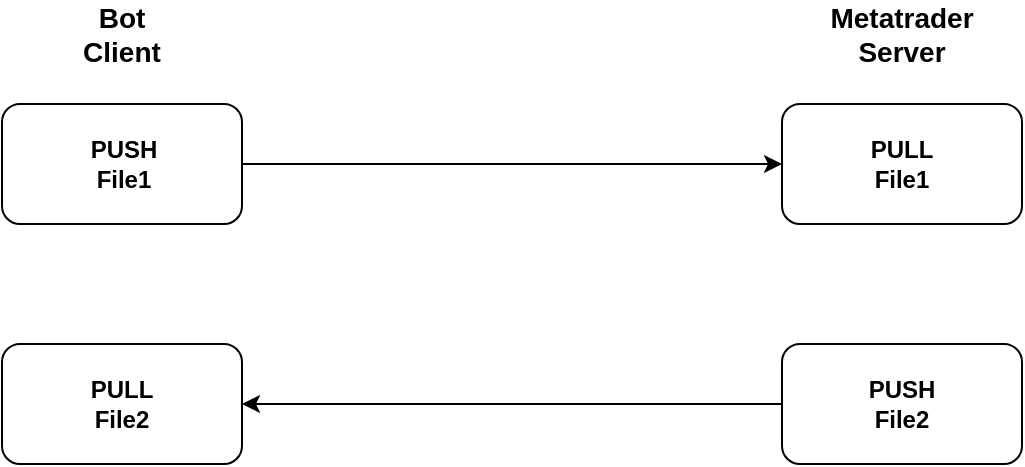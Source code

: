 <mxfile version="16.6.3" type="device"><diagram id="PGWNqlFj9Wav94GGr_M2" name="Page-1"><mxGraphModel dx="868" dy="468" grid="1" gridSize="10" guides="1" tooltips="1" connect="1" arrows="1" fold="1" page="1" pageScale="1" pageWidth="827" pageHeight="1169" math="0" shadow="0"><root><mxCell id="0"/><mxCell id="1" parent="0"/><mxCell id="xgupDw_UII0II8yEpc5u-1" value="" style="rounded=1;whiteSpace=wrap;html=1;" parent="1" vertex="1"><mxGeometry x="160" y="160" width="120" height="60" as="geometry"/></mxCell><mxCell id="xgupDw_UII0II8yEpc5u-2" value="" style="rounded=1;whiteSpace=wrap;html=1;" parent="1" vertex="1"><mxGeometry x="550" y="160" width="120" height="60" as="geometry"/></mxCell><mxCell id="xgupDw_UII0II8yEpc5u-3" value="" style="rounded=1;whiteSpace=wrap;html=1;" parent="1" vertex="1"><mxGeometry x="160" y="280" width="120" height="60" as="geometry"/></mxCell><mxCell id="xgupDw_UII0II8yEpc5u-4" value="" style="rounded=1;whiteSpace=wrap;html=1;" parent="1" vertex="1"><mxGeometry x="550" y="280" width="120" height="60" as="geometry"/></mxCell><mxCell id="xgupDw_UII0II8yEpc5u-5" value="&lt;font style=&quot;font-size: 14px&quot;&gt;&lt;b&gt;Bot Client&lt;/b&gt;&lt;/font&gt;" style="text;html=1;strokeColor=none;fillColor=none;align=center;verticalAlign=middle;whiteSpace=wrap;rounded=0;" parent="1" vertex="1"><mxGeometry x="190" y="110" width="60" height="30" as="geometry"/></mxCell><mxCell id="xgupDw_UII0II8yEpc5u-6" value="&lt;font style=&quot;font-size: 14px&quot;&gt;&lt;b&gt;Metatrader Server&lt;/b&gt;&lt;/font&gt;" style="text;html=1;strokeColor=none;fillColor=none;align=center;verticalAlign=middle;whiteSpace=wrap;rounded=0;" parent="1" vertex="1"><mxGeometry x="580" y="110" width="60" height="30" as="geometry"/></mxCell><mxCell id="xgupDw_UII0II8yEpc5u-7" value="" style="endArrow=classic;html=1;rounded=0;exitX=1;exitY=0.5;exitDx=0;exitDy=0;entryX=0;entryY=0.5;entryDx=0;entryDy=0;" parent="1" source="xgupDw_UII0II8yEpc5u-1" target="xgupDw_UII0II8yEpc5u-2" edge="1"><mxGeometry width="50" height="50" relative="1" as="geometry"><mxPoint x="390" y="270" as="sourcePoint"/><mxPoint x="440" y="220" as="targetPoint"/></mxGeometry></mxCell><mxCell id="xgupDw_UII0II8yEpc5u-11" value="" style="endArrow=classic;html=1;rounded=0;exitX=0;exitY=0.5;exitDx=0;exitDy=0;entryX=1;entryY=0.5;entryDx=0;entryDy=0;" parent="1" source="xgupDw_UII0II8yEpc5u-4" target="xgupDw_UII0II8yEpc5u-3" edge="1"><mxGeometry width="50" height="50" relative="1" as="geometry"><mxPoint x="390" y="270" as="sourcePoint"/><mxPoint x="440" y="220" as="targetPoint"/></mxGeometry></mxCell><mxCell id="xgupDw_UII0II8yEpc5u-12" value="&lt;b&gt;PUSH File1&lt;/b&gt;" style="text;html=1;strokeColor=none;fillColor=none;align=center;verticalAlign=middle;whiteSpace=wrap;rounded=0;" parent="1" vertex="1"><mxGeometry x="191" y="175" width="60" height="30" as="geometry"/></mxCell><mxCell id="xgupDw_UII0II8yEpc5u-13" value="&lt;b&gt;PUSH File2&lt;/b&gt;" style="text;html=1;strokeColor=none;fillColor=none;align=center;verticalAlign=middle;whiteSpace=wrap;rounded=0;" parent="1" vertex="1"><mxGeometry x="580" y="295" width="60" height="30" as="geometry"/></mxCell><mxCell id="xgupDw_UII0II8yEpc5u-14" value="&lt;b&gt;PULL File1&lt;/b&gt;" style="text;html=1;strokeColor=none;fillColor=none;align=center;verticalAlign=middle;whiteSpace=wrap;rounded=0;" parent="1" vertex="1"><mxGeometry x="580" y="175" width="60" height="30" as="geometry"/></mxCell><mxCell id="xgupDw_UII0II8yEpc5u-15" value="&lt;b&gt;PULL File2&lt;/b&gt;" style="text;html=1;strokeColor=none;fillColor=none;align=center;verticalAlign=middle;whiteSpace=wrap;rounded=0;" parent="1" vertex="1"><mxGeometry x="190" y="295" width="60" height="30" as="geometry"/></mxCell></root></mxGraphModel></diagram></mxfile>